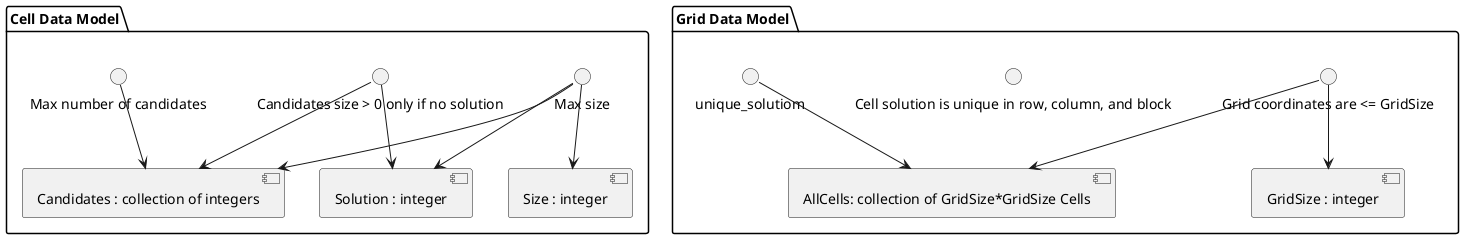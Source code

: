 @startuml

'This should probably be an object-diagram instead

package "Cell Data Model" {
  [Size : integer] as cell_size
  [Candidates : collection of integers] as cell_candidates
  [Solution : integer] as cell_solution
  interface "Max size" as cell_max
  cell_max --> cell_size
  cell_max --> cell_candidates
  cell_max --> cell_solution

  interface "Max number of candidates" as candidate_number
  candidate_number--> cell_candidates

  interface "Candidates size > 0 only if no solution" as candidate_solution
  candidate_solution --> cell_candidates
  candidate_solution --> cell_solution
}

package "Grid Data Model" {
  [GridSize : integer] as grid_size
  [AllCells: collection of GridSize*GridSize Cells] as all_cells
  interface "Grid coordinates are <= GridSize" as grid_coordinates
  grid_coordinates --> grid_size
  grid_coordinates --> all_cells

  interface "Cell solution is unique in row, column, and block" as unique_solution
  unique_solutiom --> all_cells
}

@enduml

